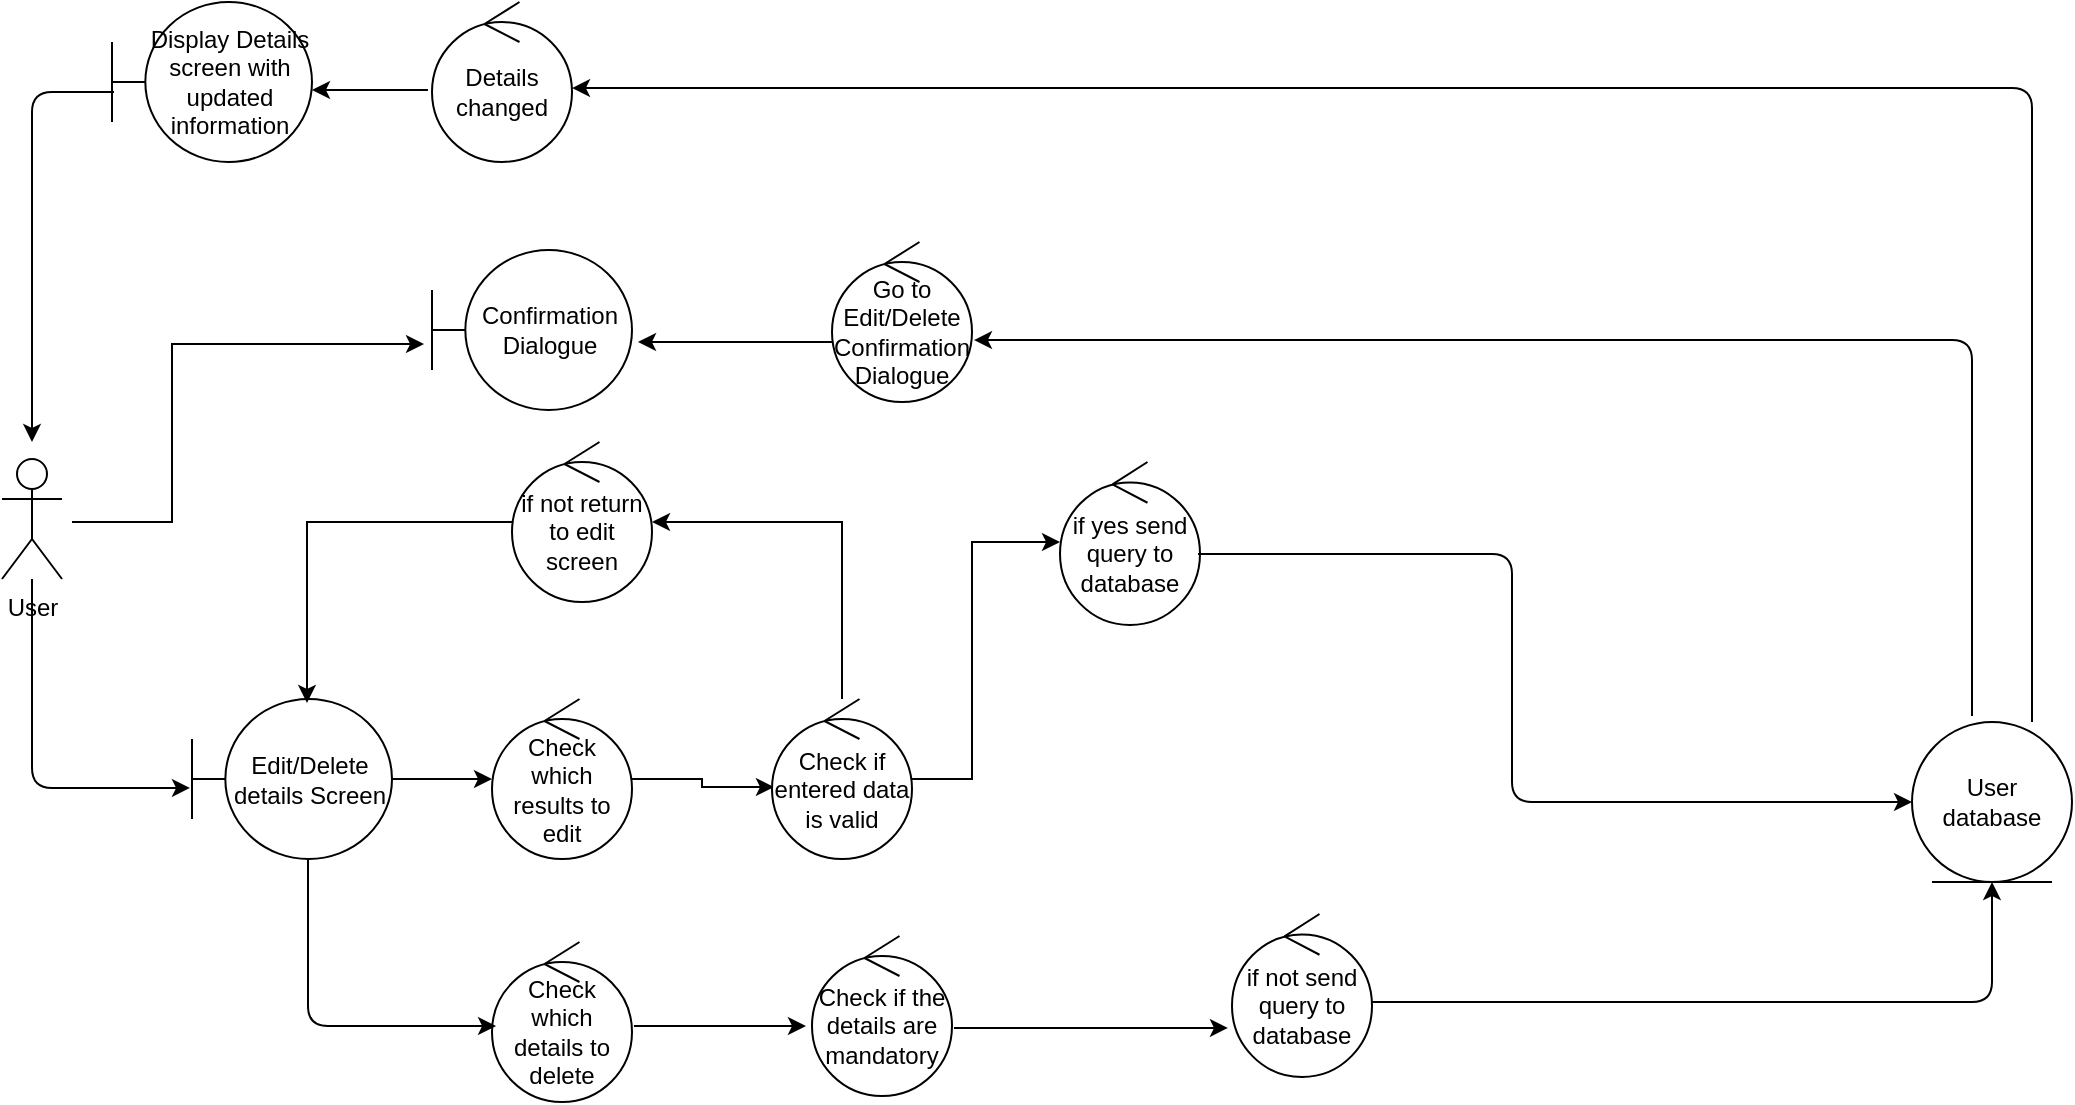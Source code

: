<mxfile version="13.9.6" type="device"><diagram id="MJeGACtldCD5_O0SvBxf" name="Page-1"><mxGraphModel dx="1422" dy="-357" grid="1" gridSize="10" guides="1" tooltips="1" connect="1" arrows="1" fold="1" page="1" pageScale="1" pageWidth="850" pageHeight="1100" math="0" shadow="0"><root><mxCell id="0"/><mxCell id="1" parent="0"/><mxCell id="T368tNeY5Z4wKO8NXYL1-15" value="" style="edgeStyle=orthogonalEdgeStyle;rounded=0;orthogonalLoop=1;jettySize=auto;html=1;" parent="1" source="J_Or3AJYIugMmisklP7R-25" target="T368tNeY5Z4wKO8NXYL1-14" edge="1"><mxGeometry relative="1" as="geometry"/></mxCell><mxCell id="J_Or3AJYIugMmisklP7R-25" value="Edit/Delete details Screen" style="shape=umlBoundary;whiteSpace=wrap;html=1;" parent="1" vertex="1"><mxGeometry x="890" y="1478.5" width="100" height="80" as="geometry"/></mxCell><mxCell id="J_Or3AJYIugMmisklP7R-32" value="Confirmation Dialogue" style="shape=umlBoundary;whiteSpace=wrap;html=1;" parent="1" vertex="1"><mxGeometry x="1010" y="1254" width="100" height="80" as="geometry"/></mxCell><mxCell id="T368tNeY5Z4wKO8NXYL1-11" style="edgeStyle=orthogonalEdgeStyle;rounded=0;orthogonalLoop=1;jettySize=auto;html=1;entryX=-0.04;entryY=0.588;entryDx=0;entryDy=0;entryPerimeter=0;" parent="1" edge="1" target="J_Or3AJYIugMmisklP7R-32"><mxGeometry relative="1" as="geometry"><Array as="points"><mxPoint x="880" y="1390"/><mxPoint x="880" y="1301"/></Array><mxPoint x="830" y="1390" as="sourcePoint"/><mxPoint x="920" y="1391" as="targetPoint"/></mxGeometry></mxCell><mxCell id="J_Or3AJYIugMmisklP7R-40" value="User" style="shape=umlActor;verticalLabelPosition=bottom;labelBackgroundColor=#ffffff;verticalAlign=top;html=1;" parent="1" vertex="1"><mxGeometry x="795" y="1358.5" width="30" height="60" as="geometry"/></mxCell><mxCell id="J_Or3AJYIugMmisklP7R-48" value="Go to Edit/Delete Confirmation Dialogue" style="ellipse;shape=umlControl;whiteSpace=wrap;html=1;" parent="1" vertex="1"><mxGeometry x="1210" y="1250" width="70" height="80" as="geometry"/></mxCell><mxCell id="T368tNeY5Z4wKO8NXYL1-26" value="" style="edgeStyle=orthogonalEdgeStyle;rounded=0;orthogonalLoop=1;jettySize=auto;html=1;entryX=0.014;entryY=0.55;entryDx=0;entryDy=0;entryPerimeter=0;" parent="1" source="T368tNeY5Z4wKO8NXYL1-14" target="T368tNeY5Z4wKO8NXYL1-27" edge="1"><mxGeometry relative="1" as="geometry"><mxPoint x="1140" y="1280" as="targetPoint"/></mxGeometry></mxCell><mxCell id="T368tNeY5Z4wKO8NXYL1-14" value="Check which results to edit" style="ellipse;shape=umlControl;whiteSpace=wrap;html=1;" parent="1" vertex="1"><mxGeometry x="1040" y="1478.5" width="70" height="80" as="geometry"/></mxCell><mxCell id="T368tNeY5Z4wKO8NXYL1-30" value="" style="edgeStyle=orthogonalEdgeStyle;rounded=0;orthogonalLoop=1;jettySize=auto;html=1;" parent="1" source="T368tNeY5Z4wKO8NXYL1-27" target="T368tNeY5Z4wKO8NXYL1-29" edge="1"><mxGeometry relative="1" as="geometry"><Array as="points"><mxPoint x="1215" y="1390"/></Array></mxGeometry></mxCell><mxCell id="T368tNeY5Z4wKO8NXYL1-33" value="" style="edgeStyle=orthogonalEdgeStyle;rounded=0;orthogonalLoop=1;jettySize=auto;html=1;" parent="1" source="T368tNeY5Z4wKO8NXYL1-27" target="T368tNeY5Z4wKO8NXYL1-32" edge="1"><mxGeometry relative="1" as="geometry"><Array as="points"><mxPoint x="1280" y="1519"/><mxPoint x="1280" y="1400"/></Array></mxGeometry></mxCell><mxCell id="T368tNeY5Z4wKO8NXYL1-27" value="Check if entered data is valid" style="ellipse;shape=umlControl;whiteSpace=wrap;html=1;" parent="1" vertex="1"><mxGeometry x="1180" y="1478.5" width="70" height="80" as="geometry"/></mxCell><mxCell id="T368tNeY5Z4wKO8NXYL1-32" value="if yes send query to database" style="ellipse;shape=umlControl;whiteSpace=wrap;html=1;" parent="1" vertex="1"><mxGeometry x="1324" y="1360" width="70" height="81.5" as="geometry"/></mxCell><mxCell id="T368tNeY5Z4wKO8NXYL1-31" style="edgeStyle=orthogonalEdgeStyle;rounded=0;orthogonalLoop=1;jettySize=auto;html=1;entryX=0.575;entryY=0.025;entryDx=0;entryDy=0;entryPerimeter=0;" parent="1" source="T368tNeY5Z4wKO8NXYL1-29" target="J_Or3AJYIugMmisklP7R-25" edge="1"><mxGeometry relative="1" as="geometry"><Array as="points"><mxPoint x="948" y="1390"/></Array></mxGeometry></mxCell><mxCell id="T368tNeY5Z4wKO8NXYL1-29" value="if not return to edit screen" style="ellipse;shape=umlControl;whiteSpace=wrap;html=1;" parent="1" vertex="1"><mxGeometry x="1050" y="1350" width="70" height="80" as="geometry"/></mxCell><mxCell id="nEXl7dzJxFxLzGQMfLWs-1" value="Display Details screen with updated information" style="shape=umlBoundary;whiteSpace=wrap;html=1;" vertex="1" parent="1"><mxGeometry x="850" y="1130" width="100" height="80" as="geometry"/></mxCell><mxCell id="nEXl7dzJxFxLzGQMfLWs-3" value="" style="endArrow=classic;html=1;exitX=0.01;exitY=0.563;exitDx=0;exitDy=0;exitPerimeter=0;" edge="1" parent="1" source="nEXl7dzJxFxLzGQMfLWs-1"><mxGeometry width="50" height="50" relative="1" as="geometry"><mxPoint x="825" y="1300" as="sourcePoint"/><mxPoint x="810" y="1350" as="targetPoint"/><Array as="points"><mxPoint x="810" y="1175"/></Array></mxGeometry></mxCell><mxCell id="nEXl7dzJxFxLzGQMfLWs-4" value="Details changed" style="ellipse;shape=umlControl;whiteSpace=wrap;html=1;" vertex="1" parent="1"><mxGeometry x="1010" y="1130" width="70" height="80" as="geometry"/></mxCell><mxCell id="nEXl7dzJxFxLzGQMfLWs-5" value="" style="endArrow=classic;html=1;exitX=-0.029;exitY=0.55;exitDx=0;exitDy=0;exitPerimeter=0;entryX=1;entryY=0.55;entryDx=0;entryDy=0;entryPerimeter=0;" edge="1" parent="1" source="nEXl7dzJxFxLzGQMfLWs-4" target="nEXl7dzJxFxLzGQMfLWs-1"><mxGeometry width="50" height="50" relative="1" as="geometry"><mxPoint x="990" y="1150" as="sourcePoint"/><mxPoint x="1040" y="1100" as="targetPoint"/></mxGeometry></mxCell><mxCell id="nEXl7dzJxFxLzGQMfLWs-6" value="User database" style="ellipse;shape=umlEntity;whiteSpace=wrap;html=1;" vertex="1" parent="1"><mxGeometry x="1750" y="1490" width="80" height="80" as="geometry"/></mxCell><mxCell id="nEXl7dzJxFxLzGQMfLWs-9" value="" style="endArrow=classic;html=1;exitX=0;exitY=0.625;exitDx=0;exitDy=0;exitPerimeter=0;entryX=1.03;entryY=0.575;entryDx=0;entryDy=0;entryPerimeter=0;" edge="1" parent="1" source="J_Or3AJYIugMmisklP7R-48" target="J_Or3AJYIugMmisklP7R-32"><mxGeometry width="50" height="50" relative="1" as="geometry"><mxPoint x="1150" y="1300" as="sourcePoint"/><mxPoint x="1200" y="1250" as="targetPoint"/></mxGeometry></mxCell><mxCell id="nEXl7dzJxFxLzGQMfLWs-10" value="" style="endArrow=classic;html=1;entryX=-0.01;entryY=0.556;entryDx=0;entryDy=0;entryPerimeter=0;" edge="1" parent="1" source="J_Or3AJYIugMmisklP7R-40" target="J_Or3AJYIugMmisklP7R-25"><mxGeometry width="50" height="50" relative="1" as="geometry"><mxPoint x="810" y="1478.5" as="sourcePoint"/><mxPoint x="860" y="1428.5" as="targetPoint"/><Array as="points"><mxPoint x="810" y="1523"/></Array></mxGeometry></mxCell><mxCell id="nEXl7dzJxFxLzGQMfLWs-12" value="" style="endArrow=classic;html=1;exitX=0.986;exitY=0.564;exitDx=0;exitDy=0;exitPerimeter=0;entryX=0;entryY=0.5;entryDx=0;entryDy=0;" edge="1" parent="1" source="T368tNeY5Z4wKO8NXYL1-32" target="nEXl7dzJxFxLzGQMfLWs-6"><mxGeometry width="50" height="50" relative="1" as="geometry"><mxPoint x="1490" y="1400" as="sourcePoint"/><mxPoint x="1540" y="1350" as="targetPoint"/><Array as="points"><mxPoint x="1550" y="1406"/><mxPoint x="1550" y="1530"/></Array></mxGeometry></mxCell><mxCell id="nEXl7dzJxFxLzGQMfLWs-14" value="Check which details to delete" style="ellipse;shape=umlControl;whiteSpace=wrap;html=1;" vertex="1" parent="1"><mxGeometry x="1040" y="1600" width="70" height="80" as="geometry"/></mxCell><mxCell id="nEXl7dzJxFxLzGQMfLWs-15" value="" style="endArrow=classic;html=1;exitX=0.58;exitY=1.006;exitDx=0;exitDy=0;exitPerimeter=0;entryX=0.029;entryY=0.525;entryDx=0;entryDy=0;entryPerimeter=0;" edge="1" parent="1" source="J_Or3AJYIugMmisklP7R-25" target="nEXl7dzJxFxLzGQMfLWs-14"><mxGeometry width="50" height="50" relative="1" as="geometry"><mxPoint x="940" y="1590" as="sourcePoint"/><mxPoint x="990" y="1540" as="targetPoint"/><Array as="points"><mxPoint x="948" y="1642"/></Array></mxGeometry></mxCell><mxCell id="nEXl7dzJxFxLzGQMfLWs-16" value="Check if the details are mandatory" style="ellipse;shape=umlControl;whiteSpace=wrap;html=1;" vertex="1" parent="1"><mxGeometry x="1200" y="1597" width="70" height="80" as="geometry"/></mxCell><mxCell id="nEXl7dzJxFxLzGQMfLWs-17" value="" style="endArrow=classic;html=1;exitX=1.014;exitY=0.525;exitDx=0;exitDy=0;exitPerimeter=0;entryX=-0.043;entryY=0.563;entryDx=0;entryDy=0;entryPerimeter=0;" edge="1" parent="1" source="nEXl7dzJxFxLzGQMfLWs-14" target="nEXl7dzJxFxLzGQMfLWs-16"><mxGeometry width="50" height="50" relative="1" as="geometry"><mxPoint x="1120" y="1640" as="sourcePoint"/><mxPoint x="1170" y="1590" as="targetPoint"/></mxGeometry></mxCell><mxCell id="nEXl7dzJxFxLzGQMfLWs-18" value="" style="endArrow=classic;html=1;exitX=1.014;exitY=0.575;exitDx=0;exitDy=0;exitPerimeter=0;entryX=-0.029;entryY=0.699;entryDx=0;entryDy=0;entryPerimeter=0;" edge="1" parent="1" source="nEXl7dzJxFxLzGQMfLWs-16" target="nEXl7dzJxFxLzGQMfLWs-19"><mxGeometry width="50" height="50" relative="1" as="geometry"><mxPoint x="1300" y="1647" as="sourcePoint"/><mxPoint x="1350" y="1597" as="targetPoint"/></mxGeometry></mxCell><mxCell id="nEXl7dzJxFxLzGQMfLWs-19" value="if not send query to database" style="ellipse;shape=umlControl;whiteSpace=wrap;html=1;" vertex="1" parent="1"><mxGeometry x="1410" y="1586" width="70" height="81.5" as="geometry"/></mxCell><mxCell id="nEXl7dzJxFxLzGQMfLWs-20" value="" style="endArrow=classic;html=1;exitX=1;exitY=0.54;exitDx=0;exitDy=0;exitPerimeter=0;entryX=0.5;entryY=1;entryDx=0;entryDy=0;" edge="1" parent="1" source="nEXl7dzJxFxLzGQMfLWs-19" target="nEXl7dzJxFxLzGQMfLWs-6"><mxGeometry width="50" height="50" relative="1" as="geometry"><mxPoint x="1530" y="1620" as="sourcePoint"/><mxPoint x="1580" y="1570" as="targetPoint"/><Array as="points"><mxPoint x="1790" y="1630"/></Array></mxGeometry></mxCell><mxCell id="nEXl7dzJxFxLzGQMfLWs-25" value="" style="endArrow=classic;html=1;exitX=0.375;exitY=-0.037;exitDx=0;exitDy=0;exitPerimeter=0;entryX=1.014;entryY=0.613;entryDx=0;entryDy=0;entryPerimeter=0;" edge="1" parent="1" source="nEXl7dzJxFxLzGQMfLWs-6" target="J_Or3AJYIugMmisklP7R-48"><mxGeometry width="50" height="50" relative="1" as="geometry"><mxPoint x="1760" y="1370" as="sourcePoint"/><mxPoint x="1810" y="1320" as="targetPoint"/><Array as="points"><mxPoint x="1780" y="1299"/></Array></mxGeometry></mxCell><mxCell id="nEXl7dzJxFxLzGQMfLWs-26" value="" style="endArrow=classic;html=1;exitX=0.75;exitY=0;exitDx=0;exitDy=0;exitPerimeter=0;entryX=1;entryY=0.538;entryDx=0;entryDy=0;entryPerimeter=0;" edge="1" parent="1" source="nEXl7dzJxFxLzGQMfLWs-6" target="nEXl7dzJxFxLzGQMfLWs-4"><mxGeometry width="50" height="50" relative="1" as="geometry"><mxPoint x="1580" y="1220" as="sourcePoint"/><mxPoint x="1630" y="1170" as="targetPoint"/><Array as="points"><mxPoint x="1810" y="1173"/></Array></mxGeometry></mxCell></root></mxGraphModel></diagram></mxfile>